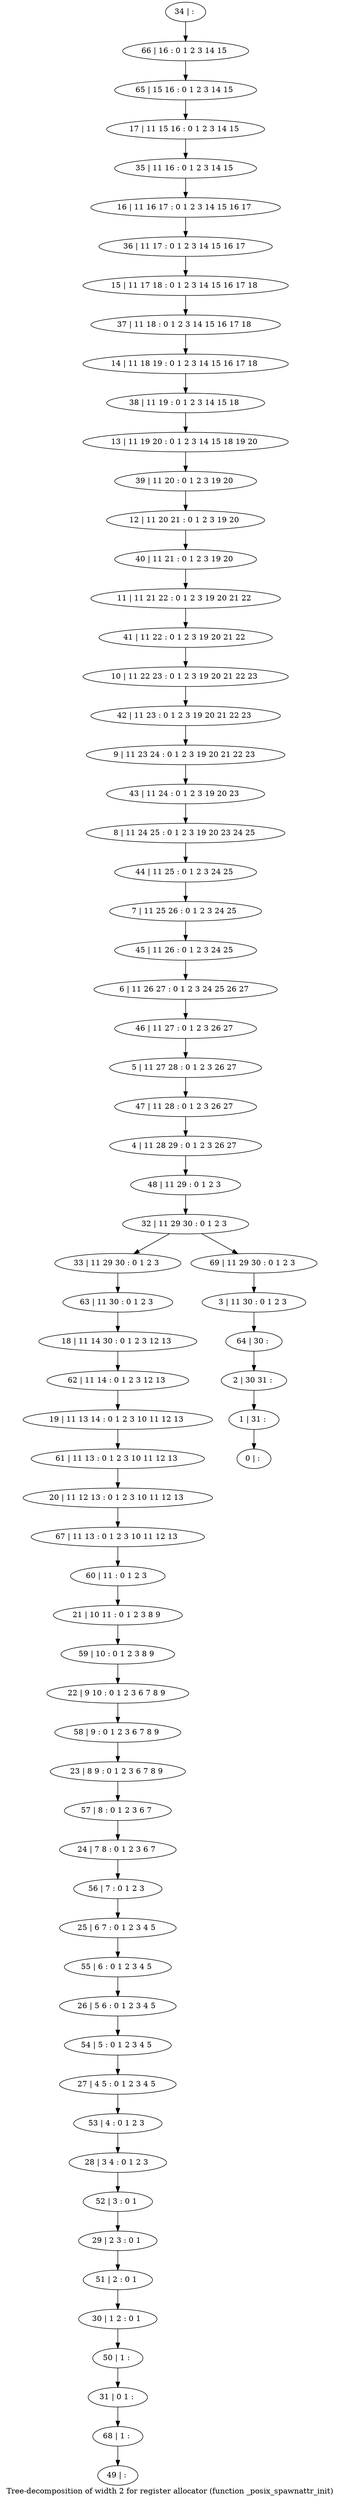 digraph G {
graph [label="Tree-decomposition of width 2 for register allocator (function _posix_spawnattr_init)"]
0[label="0 | : "];
1[label="1 | 31 : "];
2[label="2 | 30 31 : "];
3[label="3 | 11 30 : 0 1 2 3 "];
4[label="4 | 11 28 29 : 0 1 2 3 26 27 "];
5[label="5 | 11 27 28 : 0 1 2 3 26 27 "];
6[label="6 | 11 26 27 : 0 1 2 3 24 25 26 27 "];
7[label="7 | 11 25 26 : 0 1 2 3 24 25 "];
8[label="8 | 11 24 25 : 0 1 2 3 19 20 23 24 25 "];
9[label="9 | 11 23 24 : 0 1 2 3 19 20 21 22 23 "];
10[label="10 | 11 22 23 : 0 1 2 3 19 20 21 22 23 "];
11[label="11 | 11 21 22 : 0 1 2 3 19 20 21 22 "];
12[label="12 | 11 20 21 : 0 1 2 3 19 20 "];
13[label="13 | 11 19 20 : 0 1 2 3 14 15 18 19 20 "];
14[label="14 | 11 18 19 : 0 1 2 3 14 15 16 17 18 "];
15[label="15 | 11 17 18 : 0 1 2 3 14 15 16 17 18 "];
16[label="16 | 11 16 17 : 0 1 2 3 14 15 16 17 "];
17[label="17 | 11 15 16 : 0 1 2 3 14 15 "];
18[label="18 | 11 14 30 : 0 1 2 3 12 13 "];
19[label="19 | 11 13 14 : 0 1 2 3 10 11 12 13 "];
20[label="20 | 11 12 13 : 0 1 2 3 10 11 12 13 "];
21[label="21 | 10 11 : 0 1 2 3 8 9 "];
22[label="22 | 9 10 : 0 1 2 3 6 7 8 9 "];
23[label="23 | 8 9 : 0 1 2 3 6 7 8 9 "];
24[label="24 | 7 8 : 0 1 2 3 6 7 "];
25[label="25 | 6 7 : 0 1 2 3 4 5 "];
26[label="26 | 5 6 : 0 1 2 3 4 5 "];
27[label="27 | 4 5 : 0 1 2 3 4 5 "];
28[label="28 | 3 4 : 0 1 2 3 "];
29[label="29 | 2 3 : 0 1 "];
30[label="30 | 1 2 : 0 1 "];
31[label="31 | 0 1 : "];
32[label="32 | 11 29 30 : 0 1 2 3 "];
33[label="33 | 11 29 30 : 0 1 2 3 "];
34[label="34 | : "];
35[label="35 | 11 16 : 0 1 2 3 14 15 "];
36[label="36 | 11 17 : 0 1 2 3 14 15 16 17 "];
37[label="37 | 11 18 : 0 1 2 3 14 15 16 17 18 "];
38[label="38 | 11 19 : 0 1 2 3 14 15 18 "];
39[label="39 | 11 20 : 0 1 2 3 19 20 "];
40[label="40 | 11 21 : 0 1 2 3 19 20 "];
41[label="41 | 11 22 : 0 1 2 3 19 20 21 22 "];
42[label="42 | 11 23 : 0 1 2 3 19 20 21 22 23 "];
43[label="43 | 11 24 : 0 1 2 3 19 20 23 "];
44[label="44 | 11 25 : 0 1 2 3 24 25 "];
45[label="45 | 11 26 : 0 1 2 3 24 25 "];
46[label="46 | 11 27 : 0 1 2 3 26 27 "];
47[label="47 | 11 28 : 0 1 2 3 26 27 "];
48[label="48 | 11 29 : 0 1 2 3 "];
49[label="49 | : "];
50[label="50 | 1 : "];
51[label="51 | 2 : 0 1 "];
52[label="52 | 3 : 0 1 "];
53[label="53 | 4 : 0 1 2 3 "];
54[label="54 | 5 : 0 1 2 3 4 5 "];
55[label="55 | 6 : 0 1 2 3 4 5 "];
56[label="56 | 7 : 0 1 2 3 "];
57[label="57 | 8 : 0 1 2 3 6 7 "];
58[label="58 | 9 : 0 1 2 3 6 7 8 9 "];
59[label="59 | 10 : 0 1 2 3 8 9 "];
60[label="60 | 11 : 0 1 2 3 "];
61[label="61 | 11 13 : 0 1 2 3 10 11 12 13 "];
62[label="62 | 11 14 : 0 1 2 3 12 13 "];
63[label="63 | 11 30 : 0 1 2 3 "];
64[label="64 | 30 : "];
65[label="65 | 15 16 : 0 1 2 3 14 15 "];
66[label="66 | 16 : 0 1 2 3 14 15 "];
67[label="67 | 11 13 : 0 1 2 3 10 11 12 13 "];
68[label="68 | 1 : "];
69[label="69 | 11 29 30 : 0 1 2 3 "];
50->31 ;
30->50 ;
51->30 ;
29->51 ;
52->29 ;
28->52 ;
53->28 ;
27->53 ;
54->27 ;
26->54 ;
55->26 ;
25->55 ;
56->25 ;
24->56 ;
57->24 ;
23->57 ;
58->23 ;
22->58 ;
59->22 ;
21->59 ;
60->21 ;
61->20 ;
19->61 ;
62->19 ;
18->62 ;
63->18 ;
33->63 ;
67->60 ;
20->67 ;
68->49 ;
31->68 ;
34->66 ;
66->65 ;
65->17 ;
17->35 ;
35->16 ;
16->36 ;
36->15 ;
15->37 ;
37->14 ;
14->38 ;
38->13 ;
13->39 ;
39->12 ;
12->40 ;
40->11 ;
11->41 ;
41->10 ;
10->42 ;
42->9 ;
9->43 ;
43->8 ;
8->44 ;
44->7 ;
7->45 ;
45->6 ;
6->46 ;
46->5 ;
5->47 ;
47->4 ;
4->48 ;
48->32 ;
3->64 ;
64->2 ;
2->1 ;
1->0 ;
69->3 ;
32->33 ;
32->69 ;
}
